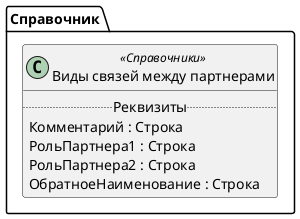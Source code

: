 ﻿@startuml ВидыСвязейМеждуПартнерами
'!include templates.wsd
'..\include templates.wsd
class Справочник.ВидыСвязейМеждуПартнерами as "Виды связей между партнерами" <<Справочники>>
{
..Реквизиты..
Комментарий : Строка
РольПартнера1 : Строка
РольПартнера2 : Строка
ОбратноеНаименование : Строка
}
@enduml
